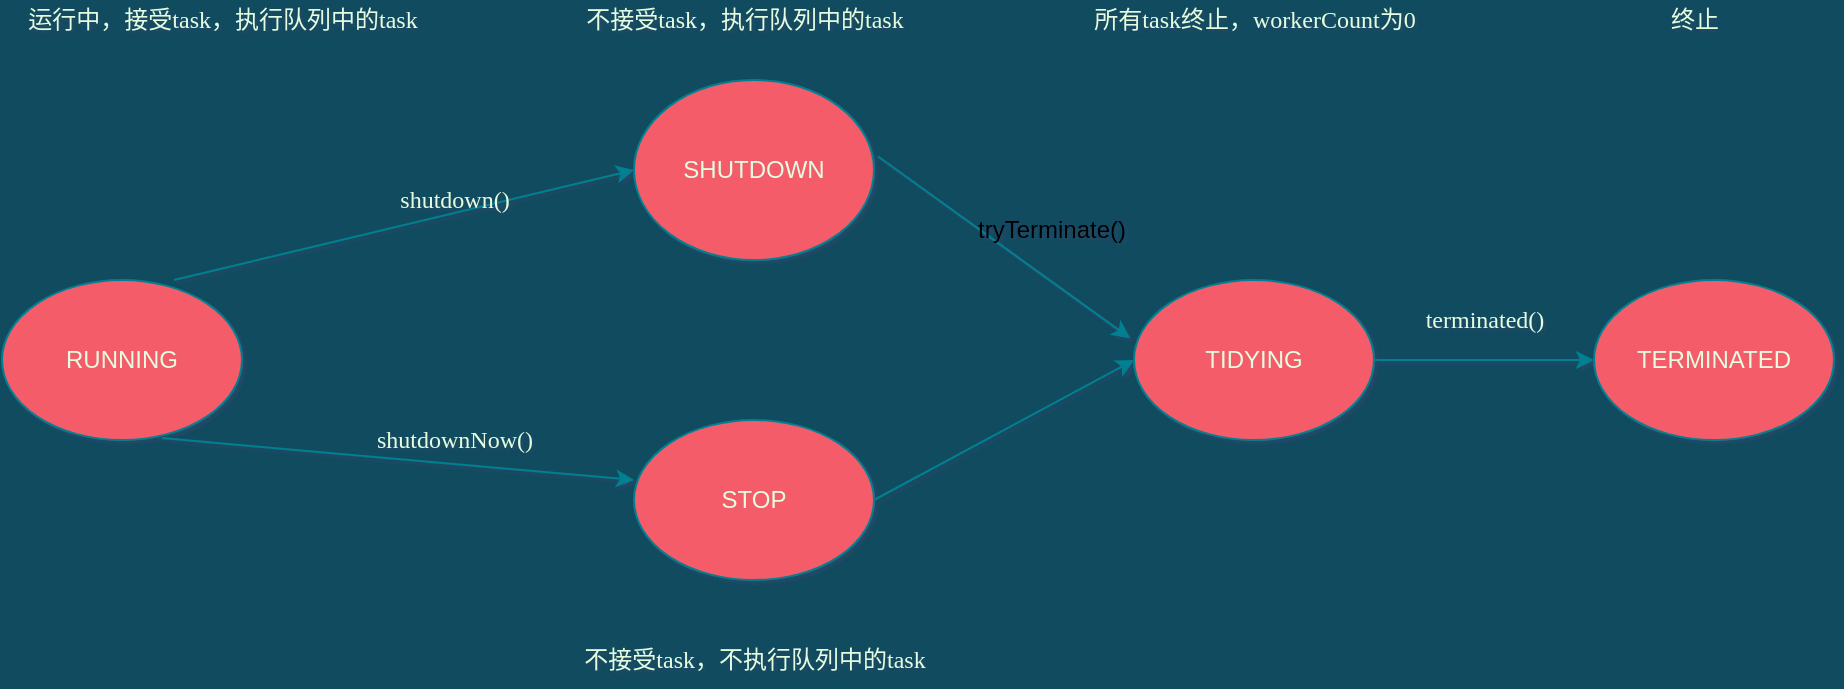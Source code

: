 <mxfile version="14.9.3" type="github">
  <diagram name="Page-1" id="e7e014a7-5840-1c2e-5031-d8a46d1fe8dd">
    <mxGraphModel dx="1422" dy="752" grid="0" gridSize="10" guides="1" tooltips="1" connect="1" arrows="1" fold="1" page="1" pageScale="1" pageWidth="1169" pageHeight="827" background="#114B5F" math="0" shadow="1">
      <root>
        <mxCell id="0" />
        <mxCell id="1" parent="0" />
        <mxCell id="X5VlqfSBKwNz3F7be3ju-46" value="RUNNING" style="ellipse;whiteSpace=wrap;html=1;fillColor=#F45B69;strokeColor=#028090;fontColor=#E4FDE1;" parent="1" vertex="1">
          <mxGeometry x="80" y="370" width="120" height="80" as="geometry" />
        </mxCell>
        <mxCell id="X5VlqfSBKwNz3F7be3ju-47" value="SHUTDOWN" style="ellipse;whiteSpace=wrap;html=1;fillColor=#F45B69;strokeColor=#028090;fontColor=#E4FDE1;" parent="1" vertex="1">
          <mxGeometry x="396" y="270" width="120" height="90" as="geometry" />
        </mxCell>
        <mxCell id="X5VlqfSBKwNz3F7be3ju-48" value="STOP" style="ellipse;whiteSpace=wrap;html=1;fillColor=#F45B69;strokeColor=#028090;fontColor=#E4FDE1;" parent="1" vertex="1">
          <mxGeometry x="396" y="440" width="120" height="80" as="geometry" />
        </mxCell>
        <mxCell id="X5VlqfSBKwNz3F7be3ju-71" style="edgeStyle=orthogonalEdgeStyle;orthogonalLoop=1;jettySize=auto;html=1;exitX=1;exitY=0.5;exitDx=0;exitDy=0;strokeColor=#028090;curved=1;fontColor=#E4FDE1;labelBackgroundColor=#114B5F;" parent="1" source="X5VlqfSBKwNz3F7be3ju-55" target="X5VlqfSBKwNz3F7be3ju-56" edge="1">
          <mxGeometry relative="1" as="geometry" />
        </mxCell>
        <mxCell id="X5VlqfSBKwNz3F7be3ju-55" value="TIDYING" style="ellipse;whiteSpace=wrap;html=1;fillColor=#F45B69;strokeColor=#028090;fontColor=#E4FDE1;" parent="1" vertex="1">
          <mxGeometry x="646" y="370" width="120" height="80" as="geometry" />
        </mxCell>
        <mxCell id="X5VlqfSBKwNz3F7be3ju-56" value="TERMINATED" style="ellipse;whiteSpace=wrap;html=1;fillColor=#F45B69;strokeColor=#028090;fontColor=#E4FDE1;" parent="1" vertex="1">
          <mxGeometry x="876" y="370" width="120" height="80" as="geometry" />
        </mxCell>
        <mxCell id="X5VlqfSBKwNz3F7be3ju-64" value="" style="endArrow=classic;html=1;entryX=0;entryY=0.5;entryDx=0;entryDy=0;exitX=0.5;exitY=0;exitDx=0;exitDy=0;fontFamily=Verdana;strokeColor=#028090;curved=1;fontColor=#E4FDE1;labelBackgroundColor=#114B5F;" parent="1" target="X5VlqfSBKwNz3F7be3ju-47" edge="1">
          <mxGeometry width="50" height="50" relative="1" as="geometry">
            <mxPoint x="166" y="370" as="sourcePoint" />
            <mxPoint x="236" y="320" as="targetPoint" />
          </mxGeometry>
        </mxCell>
        <mxCell id="X5VlqfSBKwNz3F7be3ju-67" value="" style="endArrow=classic;html=1;entryX=0;entryY=0.375;entryDx=0;entryDy=0;entryPerimeter=0;exitX=0.45;exitY=0.988;exitDx=0;exitDy=0;exitPerimeter=0;strokeColor=#028090;curved=1;fontColor=#E4FDE1;labelBackgroundColor=#114B5F;" parent="1" target="X5VlqfSBKwNz3F7be3ju-48" edge="1">
          <mxGeometry width="50" height="50" relative="1" as="geometry">
            <mxPoint x="160" y="449.04" as="sourcePoint" />
            <mxPoint x="346.711" y="410" as="targetPoint" />
          </mxGeometry>
        </mxCell>
        <mxCell id="X5VlqfSBKwNz3F7be3ju-72" value="" style="endArrow=classic;html=1;entryX=0;entryY=0.5;entryDx=0;entryDy=0;exitX=1;exitY=0.5;exitDx=0;exitDy=0;strokeColor=#028090;curved=1;fontColor=#E4FDE1;labelBackgroundColor=#114B5F;" parent="1" source="X5VlqfSBKwNz3F7be3ju-48" target="X5VlqfSBKwNz3F7be3ju-55" edge="1">
          <mxGeometry width="50" height="50" relative="1" as="geometry">
            <mxPoint x="506" y="500" as="sourcePoint" />
            <mxPoint x="556" y="450" as="targetPoint" />
          </mxGeometry>
        </mxCell>
        <mxCell id="X5VlqfSBKwNz3F7be3ju-73" value="" style="endArrow=classic;html=1;exitX=1.017;exitY=0.425;exitDx=0;exitDy=0;exitPerimeter=0;entryX=-0.017;entryY=0.363;entryDx=0;entryDy=0;entryPerimeter=0;strokeColor=#028090;curved=1;fontColor=#E4FDE1;labelBackgroundColor=#114B5F;" parent="1" source="X5VlqfSBKwNz3F7be3ju-47" target="X5VlqfSBKwNz3F7be3ju-55" edge="1">
          <mxGeometry width="50" height="50" relative="1" as="geometry">
            <mxPoint x="456" y="400" as="sourcePoint" />
            <mxPoint x="506" y="350" as="targetPoint" />
          </mxGeometry>
        </mxCell>
        <mxCell id="X5VlqfSBKwNz3F7be3ju-74" value="shutdown()" style="text;html=1;resizable=0;autosize=1;align=center;verticalAlign=middle;points=[];fillColor=none;strokeColor=none;fontFamily=Verdana;fontColor=#E4FDE1;" parent="1" vertex="1">
          <mxGeometry x="266" y="320" width="80" height="20" as="geometry" />
        </mxCell>
        <mxCell id="X5VlqfSBKwNz3F7be3ju-75" value="shutdownNow()" style="text;html=1;resizable=0;autosize=1;align=center;verticalAlign=middle;points=[];fillColor=none;strokeColor=none;fontFamily=Verdana;fontColor=#E4FDE1;" parent="1" vertex="1">
          <mxGeometry x="251" y="440" width="110" height="20" as="geometry" />
        </mxCell>
        <mxCell id="X5VlqfSBKwNz3F7be3ju-79" value="terminated()" style="text;html=1;resizable=0;autosize=1;align=center;verticalAlign=middle;points=[];fillColor=none;strokeColor=none;fontFamily=Verdana;fontColor=#E4FDE1;" parent="1" vertex="1">
          <mxGeometry x="776" y="380" width="90" height="20" as="geometry" />
        </mxCell>
        <mxCell id="X5VlqfSBKwNz3F7be3ju-80" value="不接受task，执行队列中的task" style="text;html=1;resizable=0;autosize=1;align=center;verticalAlign=middle;points=[];fillColor=none;strokeColor=none;fontFamily=Verdana;fontColor=#E4FDE1;" parent="1" vertex="1">
          <mxGeometry x="356" y="230" width="190" height="20" as="geometry" />
        </mxCell>
        <mxCell id="X5VlqfSBKwNz3F7be3ju-81" value="不接受task，不执行队列中的task" style="text;html=1;resizable=0;autosize=1;align=center;verticalAlign=middle;points=[];fillColor=none;strokeColor=none;fontFamily=Verdana;fontColor=#E4FDE1;" parent="1" vertex="1">
          <mxGeometry x="356" y="550" width="200" height="20" as="geometry" />
        </mxCell>
        <mxCell id="X5VlqfSBKwNz3F7be3ju-82" value="所有task终止，workerCount为0" style="text;html=1;resizable=0;autosize=1;align=center;verticalAlign=middle;points=[];fillColor=none;strokeColor=none;fontFamily=Verdana;fontColor=#E4FDE1;" parent="1" vertex="1">
          <mxGeometry x="606" y="230" width="200" height="20" as="geometry" />
        </mxCell>
        <mxCell id="X5VlqfSBKwNz3F7be3ju-83" value="终止" style="text;html=1;resizable=0;autosize=1;align=center;verticalAlign=middle;points=[];fillColor=none;strokeColor=none;fontFamily=Verdana;fontColor=#E4FDE1;" parent="1" vertex="1">
          <mxGeometry x="906" y="230" width="40" height="20" as="geometry" />
        </mxCell>
        <mxCell id="X5VlqfSBKwNz3F7be3ju-84" value="运行中，接受task，执行队列中的task" style="text;html=1;resizable=0;autosize=1;align=center;verticalAlign=middle;points=[];fillColor=none;strokeColor=none;fontFamily=Verdana;fontColor=#E4FDE1;" parent="1" vertex="1">
          <mxGeometry x="80" y="230" width="220" height="20" as="geometry" />
        </mxCell>
        <mxCell id="ymtWbGAk0_ZIRlPCGU3v-3" value="tryTerminate()" style="text;html=1;strokeColor=none;fillColor=none;align=center;verticalAlign=middle;whiteSpace=wrap;rounded=0;" vertex="1" parent="1">
          <mxGeometry x="585" y="335" width="40" height="20" as="geometry" />
        </mxCell>
      </root>
    </mxGraphModel>
  </diagram>
</mxfile>
